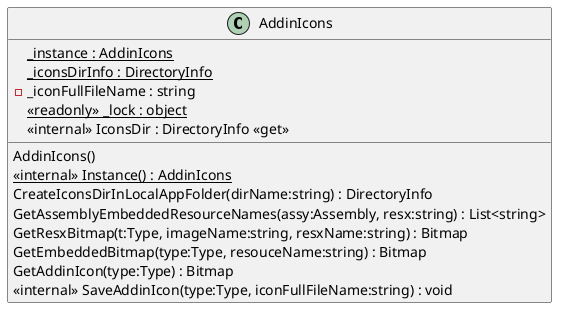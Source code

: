 @startuml
class AddinIcons {
    {static} _instance : AddinIcons
    {static} _iconsDirInfo : DirectoryInfo
    - _iconFullFileName : string
    AddinIcons()
    {static} <<readonly>> _lock : object
    <<internal>> {static} Instance() : AddinIcons
    CreateIconsDirInLocalAppFolder(dirName:string) : DirectoryInfo
    GetAssemblyEmbeddedResourceNames(assy:Assembly, resx:string) : List<string>
    GetResxBitmap(t:Type, imageName:string, resxName:string) : Bitmap
    GetEmbeddedBitmap(type:Type, resouceName:string) : Bitmap
    GetAddinIcon(type:Type) : Bitmap
    <<internal>> IconsDir : DirectoryInfo <<get>>
    <<internal>> SaveAddinIcon(type:Type, iconFullFileName:string) : void
}
@enduml
